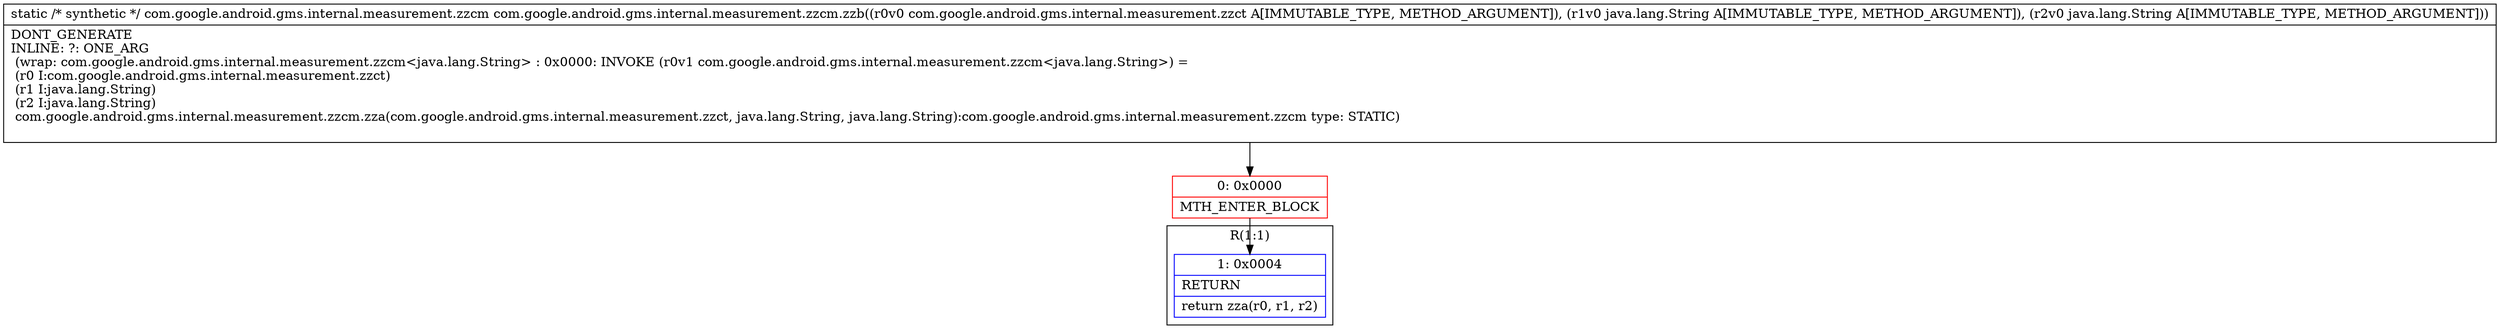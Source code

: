 digraph "CFG forcom.google.android.gms.internal.measurement.zzcm.zzb(Lcom\/google\/android\/gms\/internal\/measurement\/zzct;Ljava\/lang\/String;Ljava\/lang\/String;)Lcom\/google\/android\/gms\/internal\/measurement\/zzcm;" {
subgraph cluster_Region_1399403869 {
label = "R(1:1)";
node [shape=record,color=blue];
Node_1 [shape=record,label="{1\:\ 0x0004|RETURN\l|return zza(r0, r1, r2)\l}"];
}
Node_0 [shape=record,color=red,label="{0\:\ 0x0000|MTH_ENTER_BLOCK\l}"];
MethodNode[shape=record,label="{static \/* synthetic *\/ com.google.android.gms.internal.measurement.zzcm com.google.android.gms.internal.measurement.zzcm.zzb((r0v0 com.google.android.gms.internal.measurement.zzct A[IMMUTABLE_TYPE, METHOD_ARGUMENT]), (r1v0 java.lang.String A[IMMUTABLE_TYPE, METHOD_ARGUMENT]), (r2v0 java.lang.String A[IMMUTABLE_TYPE, METHOD_ARGUMENT]))  | DONT_GENERATE\lINLINE: ?: ONE_ARG  \l  (wrap: com.google.android.gms.internal.measurement.zzcm\<java.lang.String\> : 0x0000: INVOKE  (r0v1 com.google.android.gms.internal.measurement.zzcm\<java.lang.String\>) = \l  (r0 I:com.google.android.gms.internal.measurement.zzct)\l  (r1 I:java.lang.String)\l  (r2 I:java.lang.String)\l com.google.android.gms.internal.measurement.zzcm.zza(com.google.android.gms.internal.measurement.zzct, java.lang.String, java.lang.String):com.google.android.gms.internal.measurement.zzcm type: STATIC)\l\l}"];
MethodNode -> Node_0;
Node_0 -> Node_1;
}


